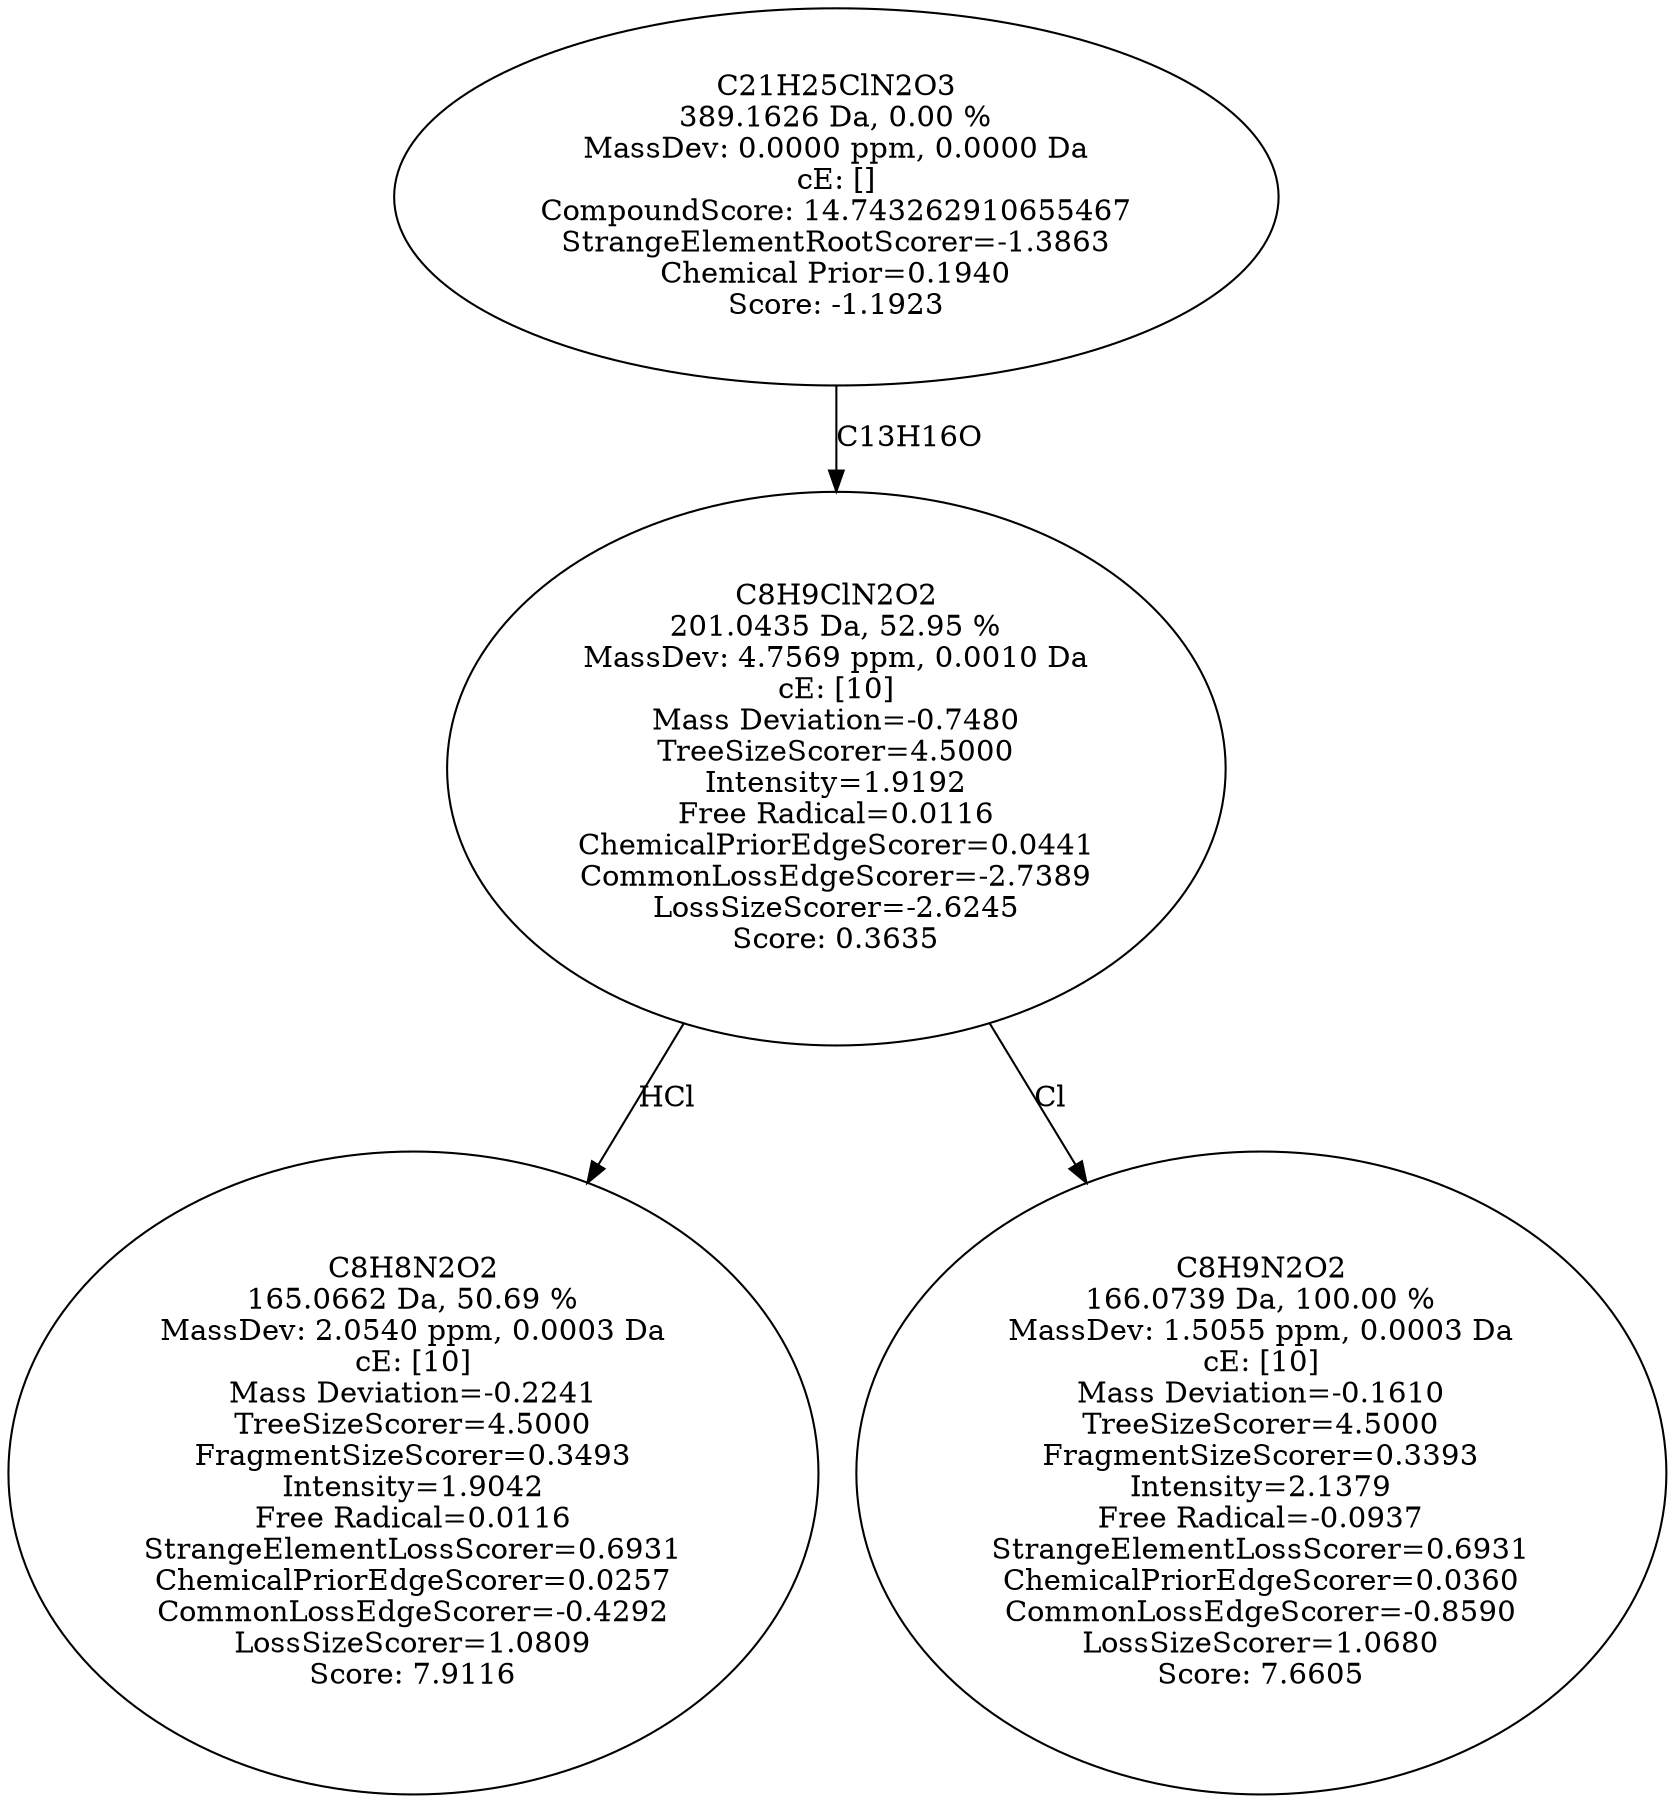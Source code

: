 strict digraph {
v1 [label="C8H8N2O2\n165.0662 Da, 50.69 %\nMassDev: 2.0540 ppm, 0.0003 Da\ncE: [10]\nMass Deviation=-0.2241\nTreeSizeScorer=4.5000\nFragmentSizeScorer=0.3493\nIntensity=1.9042\nFree Radical=0.0116\nStrangeElementLossScorer=0.6931\nChemicalPriorEdgeScorer=0.0257\nCommonLossEdgeScorer=-0.4292\nLossSizeScorer=1.0809\nScore: 7.9116"];
v2 [label="C8H9N2O2\n166.0739 Da, 100.00 %\nMassDev: 1.5055 ppm, 0.0003 Da\ncE: [10]\nMass Deviation=-0.1610\nTreeSizeScorer=4.5000\nFragmentSizeScorer=0.3393\nIntensity=2.1379\nFree Radical=-0.0937\nStrangeElementLossScorer=0.6931\nChemicalPriorEdgeScorer=0.0360\nCommonLossEdgeScorer=-0.8590\nLossSizeScorer=1.0680\nScore: 7.6605"];
v3 [label="C8H9ClN2O2\n201.0435 Da, 52.95 %\nMassDev: 4.7569 ppm, 0.0010 Da\ncE: [10]\nMass Deviation=-0.7480\nTreeSizeScorer=4.5000\nIntensity=1.9192\nFree Radical=0.0116\nChemicalPriorEdgeScorer=0.0441\nCommonLossEdgeScorer=-2.7389\nLossSizeScorer=-2.6245\nScore: 0.3635"];
v4 [label="C21H25ClN2O3\n389.1626 Da, 0.00 %\nMassDev: 0.0000 ppm, 0.0000 Da\ncE: []\nCompoundScore: 14.743262910655467\nStrangeElementRootScorer=-1.3863\nChemical Prior=0.1940\nScore: -1.1923"];
v3 -> v1 [label="HCl"];
v3 -> v2 [label="Cl"];
v4 -> v3 [label="C13H16O"];
}